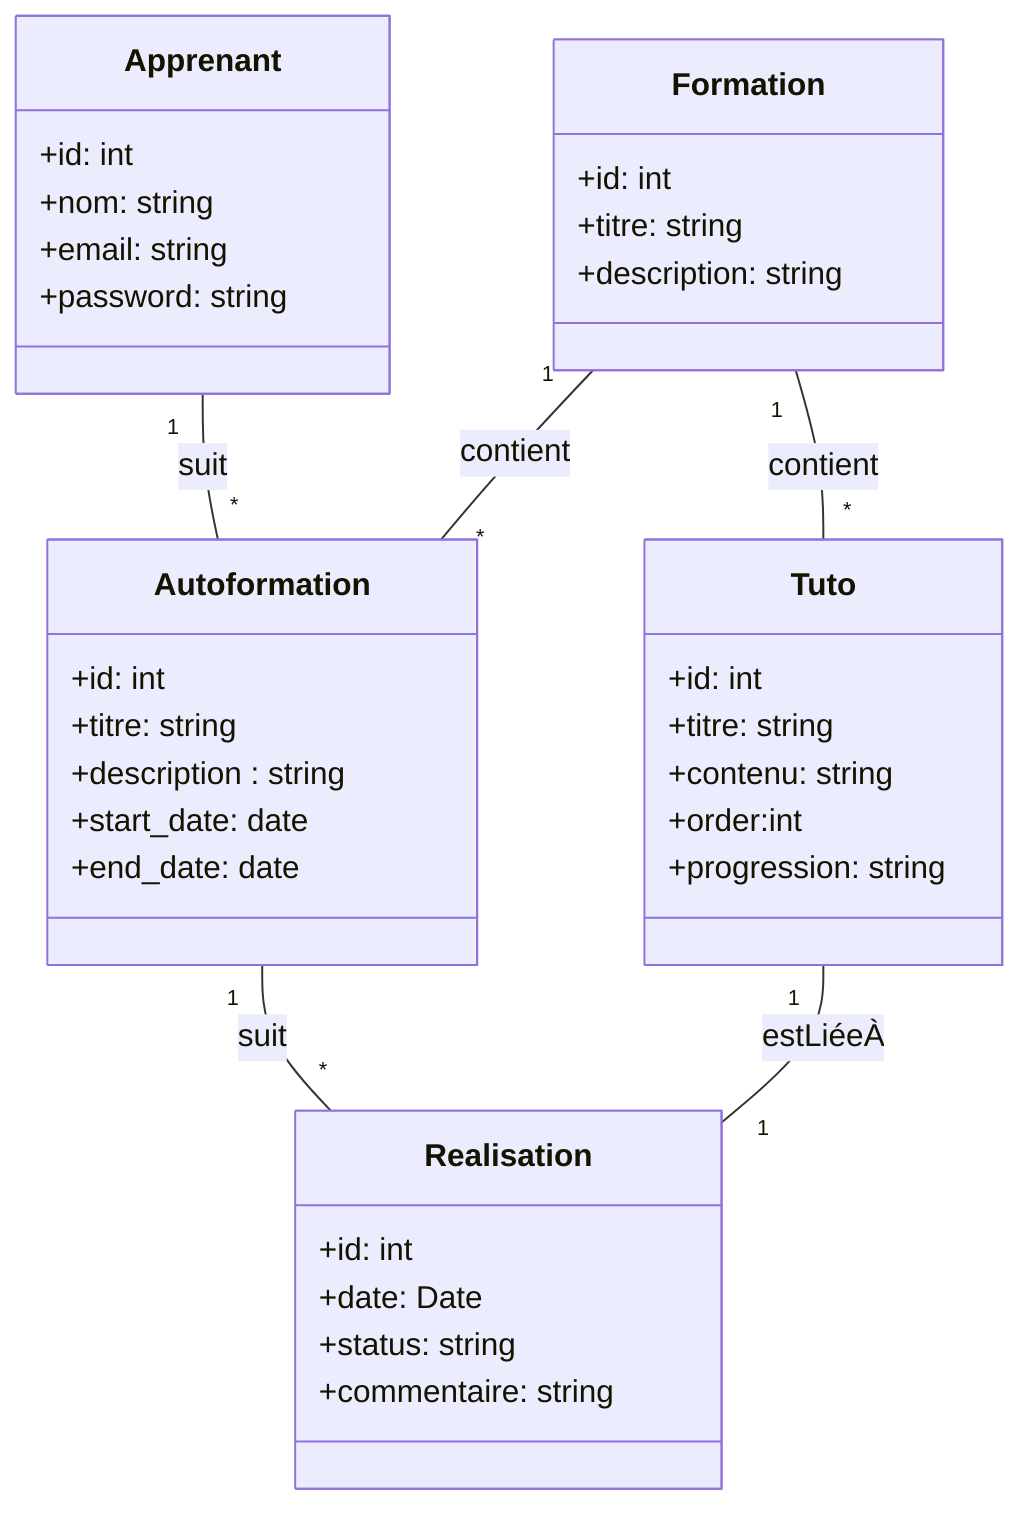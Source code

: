 classDiagram
    class Apprenant {
        +id: int
        +nom: string
        +email: string
        +password: string
    }

    class Autoformation {
        +id: int
        +titre: string
        +description : string
        +start_date: date
        +end_date: date
    }

    class Tuto {
        +id: int
        +titre: string
        +contenu: string
        +order:int
        +progression: string
    }

    class Formation {
        +id: int
        +titre: string
        +description: string

    }

    class Realisation {
        +id: int
        +date: Date
        +status: string
        +commentaire: string
    }


    %% Relationships
    Apprenant "1" -- "*" Autoformation : suit
    Formation "1" -- "*" Tuto : contient
    Formation "1" -- "*" Autoformation : contient
    Autoformation "1" -- "*" Realisation : suit
    Tuto "1" -- "1" Realisation : estLiéeÀ